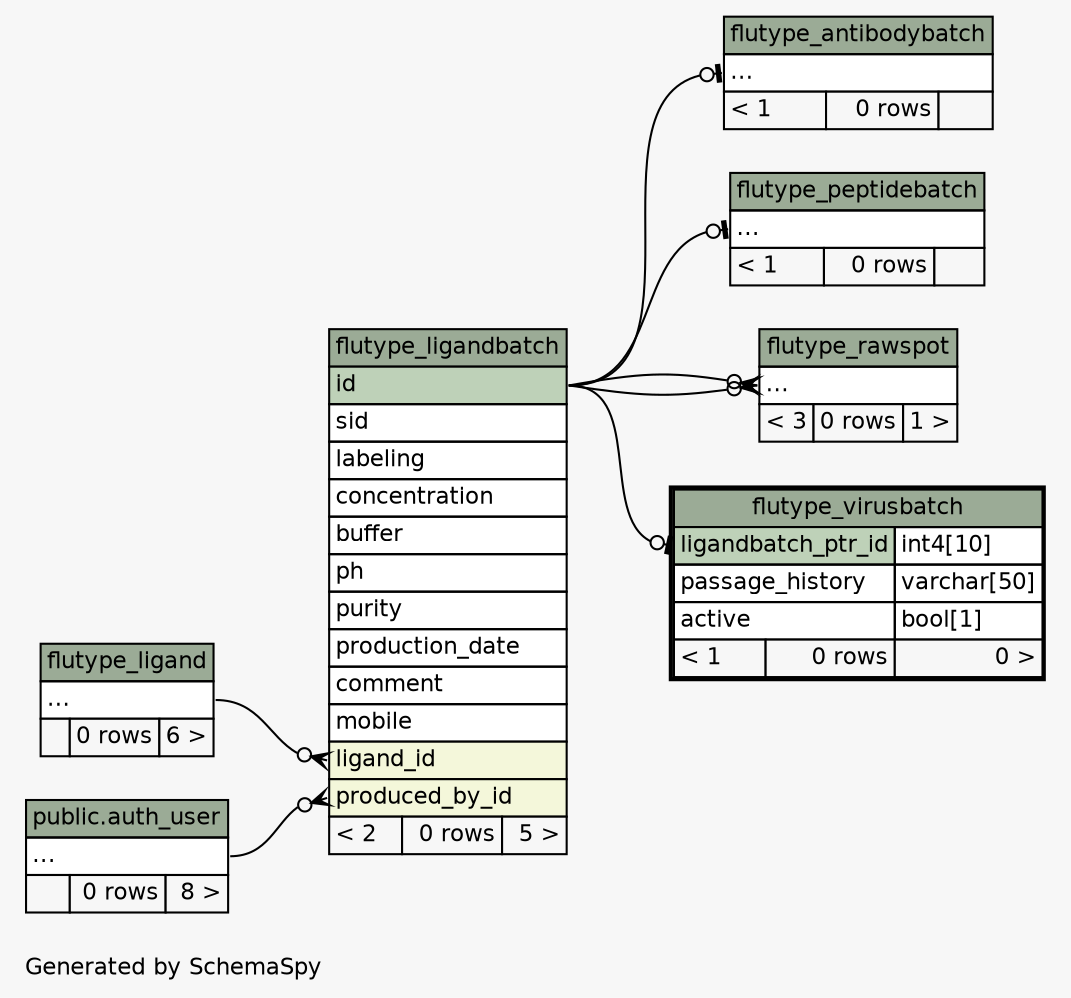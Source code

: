 // dot 2.38.0 on Linux 4.4.0-89-generic
// SchemaSpy rev 590
digraph "twoDegreesRelationshipsDiagram" {
  graph [
    rankdir="RL"
    bgcolor="#f7f7f7"
    label="\nGenerated by SchemaSpy"
    labeljust="l"
    nodesep="0.18"
    ranksep="0.46"
    fontname="Helvetica"
    fontsize="11"
  ];
  node [
    fontname="Helvetica"
    fontsize="11"
    shape="plaintext"
  ];
  edge [
    arrowsize="0.8"
  ];
  "flutype_antibodybatch":"elipses":w -> "flutype_ligandbatch":"id":e [arrowhead=none dir=back arrowtail=teeodot];
  "flutype_ligandbatch":"ligand_id":w -> "flutype_ligand":"elipses":e [arrowhead=none dir=back arrowtail=crowodot];
  "flutype_ligandbatch":"produced_by_id":w -> "public.auth_user":"elipses":e [arrowhead=none dir=back arrowtail=crowodot];
  "flutype_peptidebatch":"elipses":w -> "flutype_ligandbatch":"id":e [arrowhead=none dir=back arrowtail=teeodot];
  "flutype_rawspot":"elipses":w -> "flutype_ligandbatch":"id":e [arrowhead=none dir=back arrowtail=crowodot];
  "flutype_rawspot":"elipses":w -> "flutype_ligandbatch":"id":e [arrowhead=none dir=back arrowtail=crowodot];
  "flutype_virusbatch":"ligandbatch_ptr_id":w -> "flutype_ligandbatch":"id":e [arrowhead=none dir=back arrowtail=teeodot];
  "public.auth_user" [
    label=<
    <TABLE BORDER="0" CELLBORDER="1" CELLSPACING="0" BGCOLOR="#ffffff">
      <TR><TD COLSPAN="3" BGCOLOR="#9bab96" ALIGN="CENTER">public.auth_user</TD></TR>
      <TR><TD PORT="elipses" COLSPAN="3" ALIGN="LEFT">...</TD></TR>
      <TR><TD ALIGN="LEFT" BGCOLOR="#f7f7f7">  </TD><TD ALIGN="RIGHT" BGCOLOR="#f7f7f7">0 rows</TD><TD ALIGN="RIGHT" BGCOLOR="#f7f7f7">8 &gt;</TD></TR>
    </TABLE>>
    tooltip="public.auth_user"
  ];
  "flutype_antibodybatch" [
    label=<
    <TABLE BORDER="0" CELLBORDER="1" CELLSPACING="0" BGCOLOR="#ffffff">
      <TR><TD COLSPAN="3" BGCOLOR="#9bab96" ALIGN="CENTER">flutype_antibodybatch</TD></TR>
      <TR><TD PORT="elipses" COLSPAN="3" ALIGN="LEFT">...</TD></TR>
      <TR><TD ALIGN="LEFT" BGCOLOR="#f7f7f7">&lt; 1</TD><TD ALIGN="RIGHT" BGCOLOR="#f7f7f7">0 rows</TD><TD ALIGN="RIGHT" BGCOLOR="#f7f7f7">  </TD></TR>
    </TABLE>>
    URL="flutype_antibodybatch.html"
    tooltip="flutype_antibodybatch"
  ];
  "flutype_ligand" [
    label=<
    <TABLE BORDER="0" CELLBORDER="1" CELLSPACING="0" BGCOLOR="#ffffff">
      <TR><TD COLSPAN="3" BGCOLOR="#9bab96" ALIGN="CENTER">flutype_ligand</TD></TR>
      <TR><TD PORT="elipses" COLSPAN="3" ALIGN="LEFT">...</TD></TR>
      <TR><TD ALIGN="LEFT" BGCOLOR="#f7f7f7">  </TD><TD ALIGN="RIGHT" BGCOLOR="#f7f7f7">0 rows</TD><TD ALIGN="RIGHT" BGCOLOR="#f7f7f7">6 &gt;</TD></TR>
    </TABLE>>
    URL="flutype_ligand.html"
    tooltip="flutype_ligand"
  ];
  "flutype_ligandbatch" [
    label=<
    <TABLE BORDER="0" CELLBORDER="1" CELLSPACING="0" BGCOLOR="#ffffff">
      <TR><TD COLSPAN="3" BGCOLOR="#9bab96" ALIGN="CENTER">flutype_ligandbatch</TD></TR>
      <TR><TD PORT="id" COLSPAN="3" BGCOLOR="#bed1b8" ALIGN="LEFT">id</TD></TR>
      <TR><TD PORT="sid" COLSPAN="3" ALIGN="LEFT">sid</TD></TR>
      <TR><TD PORT="labeling" COLSPAN="3" ALIGN="LEFT">labeling</TD></TR>
      <TR><TD PORT="concentration" COLSPAN="3" ALIGN="LEFT">concentration</TD></TR>
      <TR><TD PORT="buffer" COLSPAN="3" ALIGN="LEFT">buffer</TD></TR>
      <TR><TD PORT="ph" COLSPAN="3" ALIGN="LEFT">ph</TD></TR>
      <TR><TD PORT="purity" COLSPAN="3" ALIGN="LEFT">purity</TD></TR>
      <TR><TD PORT="production_date" COLSPAN="3" ALIGN="LEFT">production_date</TD></TR>
      <TR><TD PORT="comment" COLSPAN="3" ALIGN="LEFT">comment</TD></TR>
      <TR><TD PORT="mobile" COLSPAN="3" ALIGN="LEFT">mobile</TD></TR>
      <TR><TD PORT="ligand_id" COLSPAN="3" BGCOLOR="#f4f7da" ALIGN="LEFT">ligand_id</TD></TR>
      <TR><TD PORT="produced_by_id" COLSPAN="3" BGCOLOR="#f4f7da" ALIGN="LEFT">produced_by_id</TD></TR>
      <TR><TD ALIGN="LEFT" BGCOLOR="#f7f7f7">&lt; 2</TD><TD ALIGN="RIGHT" BGCOLOR="#f7f7f7">0 rows</TD><TD ALIGN="RIGHT" BGCOLOR="#f7f7f7">5 &gt;</TD></TR>
    </TABLE>>
    URL="flutype_ligandbatch.html"
    tooltip="flutype_ligandbatch"
  ];
  "flutype_peptidebatch" [
    label=<
    <TABLE BORDER="0" CELLBORDER="1" CELLSPACING="0" BGCOLOR="#ffffff">
      <TR><TD COLSPAN="3" BGCOLOR="#9bab96" ALIGN="CENTER">flutype_peptidebatch</TD></TR>
      <TR><TD PORT="elipses" COLSPAN="3" ALIGN="LEFT">...</TD></TR>
      <TR><TD ALIGN="LEFT" BGCOLOR="#f7f7f7">&lt; 1</TD><TD ALIGN="RIGHT" BGCOLOR="#f7f7f7">0 rows</TD><TD ALIGN="RIGHT" BGCOLOR="#f7f7f7">  </TD></TR>
    </TABLE>>
    URL="flutype_peptidebatch.html"
    tooltip="flutype_peptidebatch"
  ];
  "flutype_rawspot" [
    label=<
    <TABLE BORDER="0" CELLBORDER="1" CELLSPACING="0" BGCOLOR="#ffffff">
      <TR><TD COLSPAN="3" BGCOLOR="#9bab96" ALIGN="CENTER">flutype_rawspot</TD></TR>
      <TR><TD PORT="elipses" COLSPAN="3" ALIGN="LEFT">...</TD></TR>
      <TR><TD ALIGN="LEFT" BGCOLOR="#f7f7f7">&lt; 3</TD><TD ALIGN="RIGHT" BGCOLOR="#f7f7f7">0 rows</TD><TD ALIGN="RIGHT" BGCOLOR="#f7f7f7">1 &gt;</TD></TR>
    </TABLE>>
    URL="flutype_rawspot.html"
    tooltip="flutype_rawspot"
  ];
  "flutype_virusbatch" [
    label=<
    <TABLE BORDER="2" CELLBORDER="1" CELLSPACING="0" BGCOLOR="#ffffff">
      <TR><TD COLSPAN="3" BGCOLOR="#9bab96" ALIGN="CENTER">flutype_virusbatch</TD></TR>
      <TR><TD PORT="ligandbatch_ptr_id" COLSPAN="2" BGCOLOR="#bed1b8" ALIGN="LEFT">ligandbatch_ptr_id</TD><TD PORT="ligandbatch_ptr_id.type" ALIGN="LEFT">int4[10]</TD></TR>
      <TR><TD PORT="passage_history" COLSPAN="2" ALIGN="LEFT">passage_history</TD><TD PORT="passage_history.type" ALIGN="LEFT">varchar[50]</TD></TR>
      <TR><TD PORT="active" COLSPAN="2" ALIGN="LEFT">active</TD><TD PORT="active.type" ALIGN="LEFT">bool[1]</TD></TR>
      <TR><TD ALIGN="LEFT" BGCOLOR="#f7f7f7">&lt; 1</TD><TD ALIGN="RIGHT" BGCOLOR="#f7f7f7">0 rows</TD><TD ALIGN="RIGHT" BGCOLOR="#f7f7f7">0 &gt;</TD></TR>
    </TABLE>>
    URL="flutype_virusbatch.html"
    tooltip="flutype_virusbatch"
  ];
}
